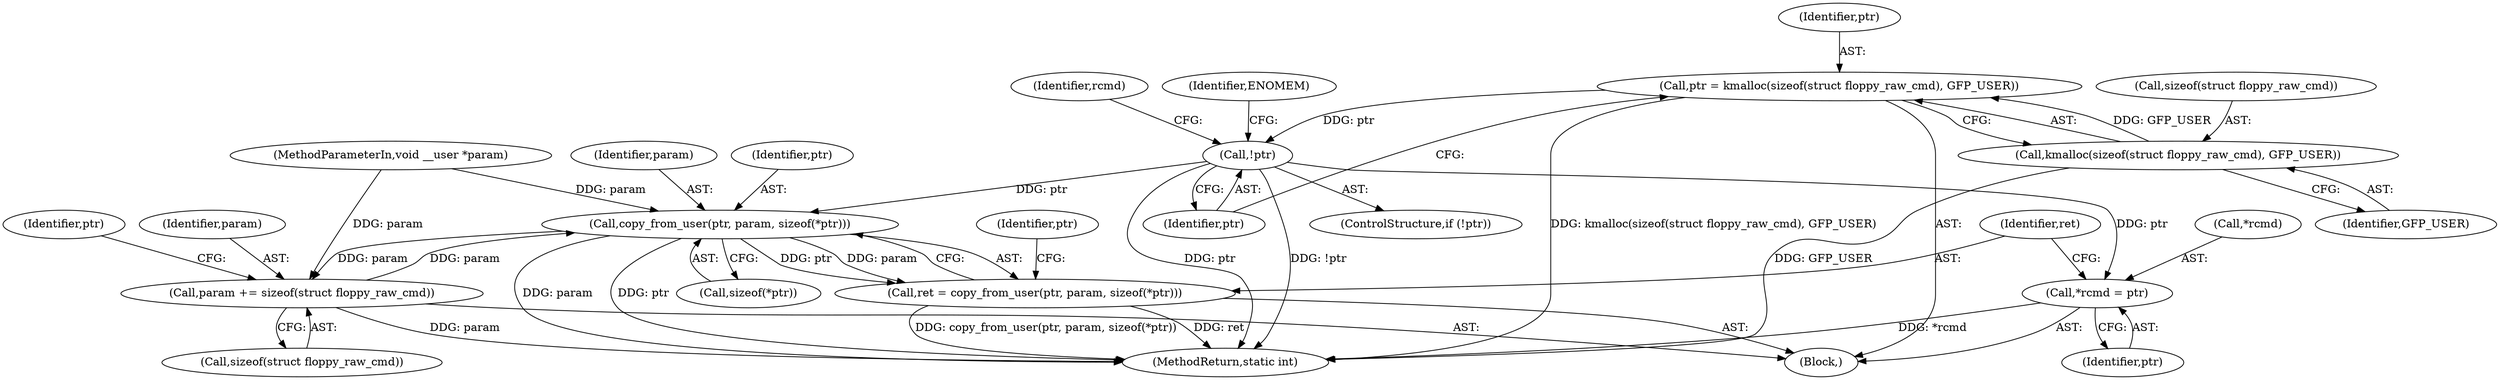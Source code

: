 digraph "0_linux_ef87dbe7614341c2e7bfe8d32fcb7028cc97442c@API" {
"1000114" [label="(Call,ptr = kmalloc(sizeof(struct floppy_raw_cmd), GFP_USER))"];
"1000116" [label="(Call,kmalloc(sizeof(struct floppy_raw_cmd), GFP_USER))"];
"1000121" [label="(Call,!ptr)"];
"1000126" [label="(Call,*rcmd = ptr)"];
"1000132" [label="(Call,copy_from_user(ptr, param, sizeof(*ptr)))"];
"1000130" [label="(Call,ret = copy_from_user(ptr, param, sizeof(*ptr)))"];
"1000158" [label="(Call,param += sizeof(struct floppy_raw_cmd))"];
"1000158" [label="(Call,param += sizeof(struct floppy_raw_cmd))"];
"1000115" [label="(Identifier,ptr)"];
"1000126" [label="(Call,*rcmd = ptr)"];
"1000122" [label="(Identifier,ptr)"];
"1000130" [label="(Call,ret = copy_from_user(ptr, param, sizeof(*ptr)))"];
"1000134" [label="(Identifier,param)"];
"1000165" [label="(Identifier,ptr)"];
"1000287" [label="(MethodReturn,static int)"];
"1000140" [label="(Identifier,ptr)"];
"1000135" [label="(Call,sizeof(*ptr))"];
"1000116" [label="(Call,kmalloc(sizeof(struct floppy_raw_cmd), GFP_USER))"];
"1000125" [label="(Identifier,ENOMEM)"];
"1000105" [label="(Block,)"];
"1000121" [label="(Call,!ptr)"];
"1000133" [label="(Identifier,ptr)"];
"1000120" [label="(ControlStructure,if (!ptr))"];
"1000114" [label="(Call,ptr = kmalloc(sizeof(struct floppy_raw_cmd), GFP_USER))"];
"1000159" [label="(Identifier,param)"];
"1000103" [label="(MethodParameterIn,void __user *param)"];
"1000117" [label="(Call,sizeof(struct floppy_raw_cmd))"];
"1000129" [label="(Identifier,ptr)"];
"1000119" [label="(Identifier,GFP_USER)"];
"1000127" [label="(Call,*rcmd)"];
"1000132" [label="(Call,copy_from_user(ptr, param, sizeof(*ptr)))"];
"1000128" [label="(Identifier,rcmd)"];
"1000131" [label="(Identifier,ret)"];
"1000160" [label="(Call,sizeof(struct floppy_raw_cmd))"];
"1000114" -> "1000105"  [label="AST: "];
"1000114" -> "1000116"  [label="CFG: "];
"1000115" -> "1000114"  [label="AST: "];
"1000116" -> "1000114"  [label="AST: "];
"1000122" -> "1000114"  [label="CFG: "];
"1000114" -> "1000287"  [label="DDG: kmalloc(sizeof(struct floppy_raw_cmd), GFP_USER)"];
"1000116" -> "1000114"  [label="DDG: GFP_USER"];
"1000114" -> "1000121"  [label="DDG: ptr"];
"1000116" -> "1000119"  [label="CFG: "];
"1000117" -> "1000116"  [label="AST: "];
"1000119" -> "1000116"  [label="AST: "];
"1000116" -> "1000287"  [label="DDG: GFP_USER"];
"1000121" -> "1000120"  [label="AST: "];
"1000121" -> "1000122"  [label="CFG: "];
"1000122" -> "1000121"  [label="AST: "];
"1000125" -> "1000121"  [label="CFG: "];
"1000128" -> "1000121"  [label="CFG: "];
"1000121" -> "1000287"  [label="DDG: !ptr"];
"1000121" -> "1000287"  [label="DDG: ptr"];
"1000121" -> "1000126"  [label="DDG: ptr"];
"1000121" -> "1000132"  [label="DDG: ptr"];
"1000126" -> "1000105"  [label="AST: "];
"1000126" -> "1000129"  [label="CFG: "];
"1000127" -> "1000126"  [label="AST: "];
"1000129" -> "1000126"  [label="AST: "];
"1000131" -> "1000126"  [label="CFG: "];
"1000126" -> "1000287"  [label="DDG: *rcmd"];
"1000132" -> "1000130"  [label="AST: "];
"1000132" -> "1000135"  [label="CFG: "];
"1000133" -> "1000132"  [label="AST: "];
"1000134" -> "1000132"  [label="AST: "];
"1000135" -> "1000132"  [label="AST: "];
"1000130" -> "1000132"  [label="CFG: "];
"1000132" -> "1000287"  [label="DDG: param"];
"1000132" -> "1000287"  [label="DDG: ptr"];
"1000132" -> "1000130"  [label="DDG: ptr"];
"1000132" -> "1000130"  [label="DDG: param"];
"1000158" -> "1000132"  [label="DDG: param"];
"1000103" -> "1000132"  [label="DDG: param"];
"1000132" -> "1000158"  [label="DDG: param"];
"1000130" -> "1000105"  [label="AST: "];
"1000131" -> "1000130"  [label="AST: "];
"1000140" -> "1000130"  [label="CFG: "];
"1000130" -> "1000287"  [label="DDG: copy_from_user(ptr, param, sizeof(*ptr))"];
"1000130" -> "1000287"  [label="DDG: ret"];
"1000158" -> "1000105"  [label="AST: "];
"1000158" -> "1000160"  [label="CFG: "];
"1000159" -> "1000158"  [label="AST: "];
"1000160" -> "1000158"  [label="AST: "];
"1000165" -> "1000158"  [label="CFG: "];
"1000158" -> "1000287"  [label="DDG: param"];
"1000103" -> "1000158"  [label="DDG: param"];
}
